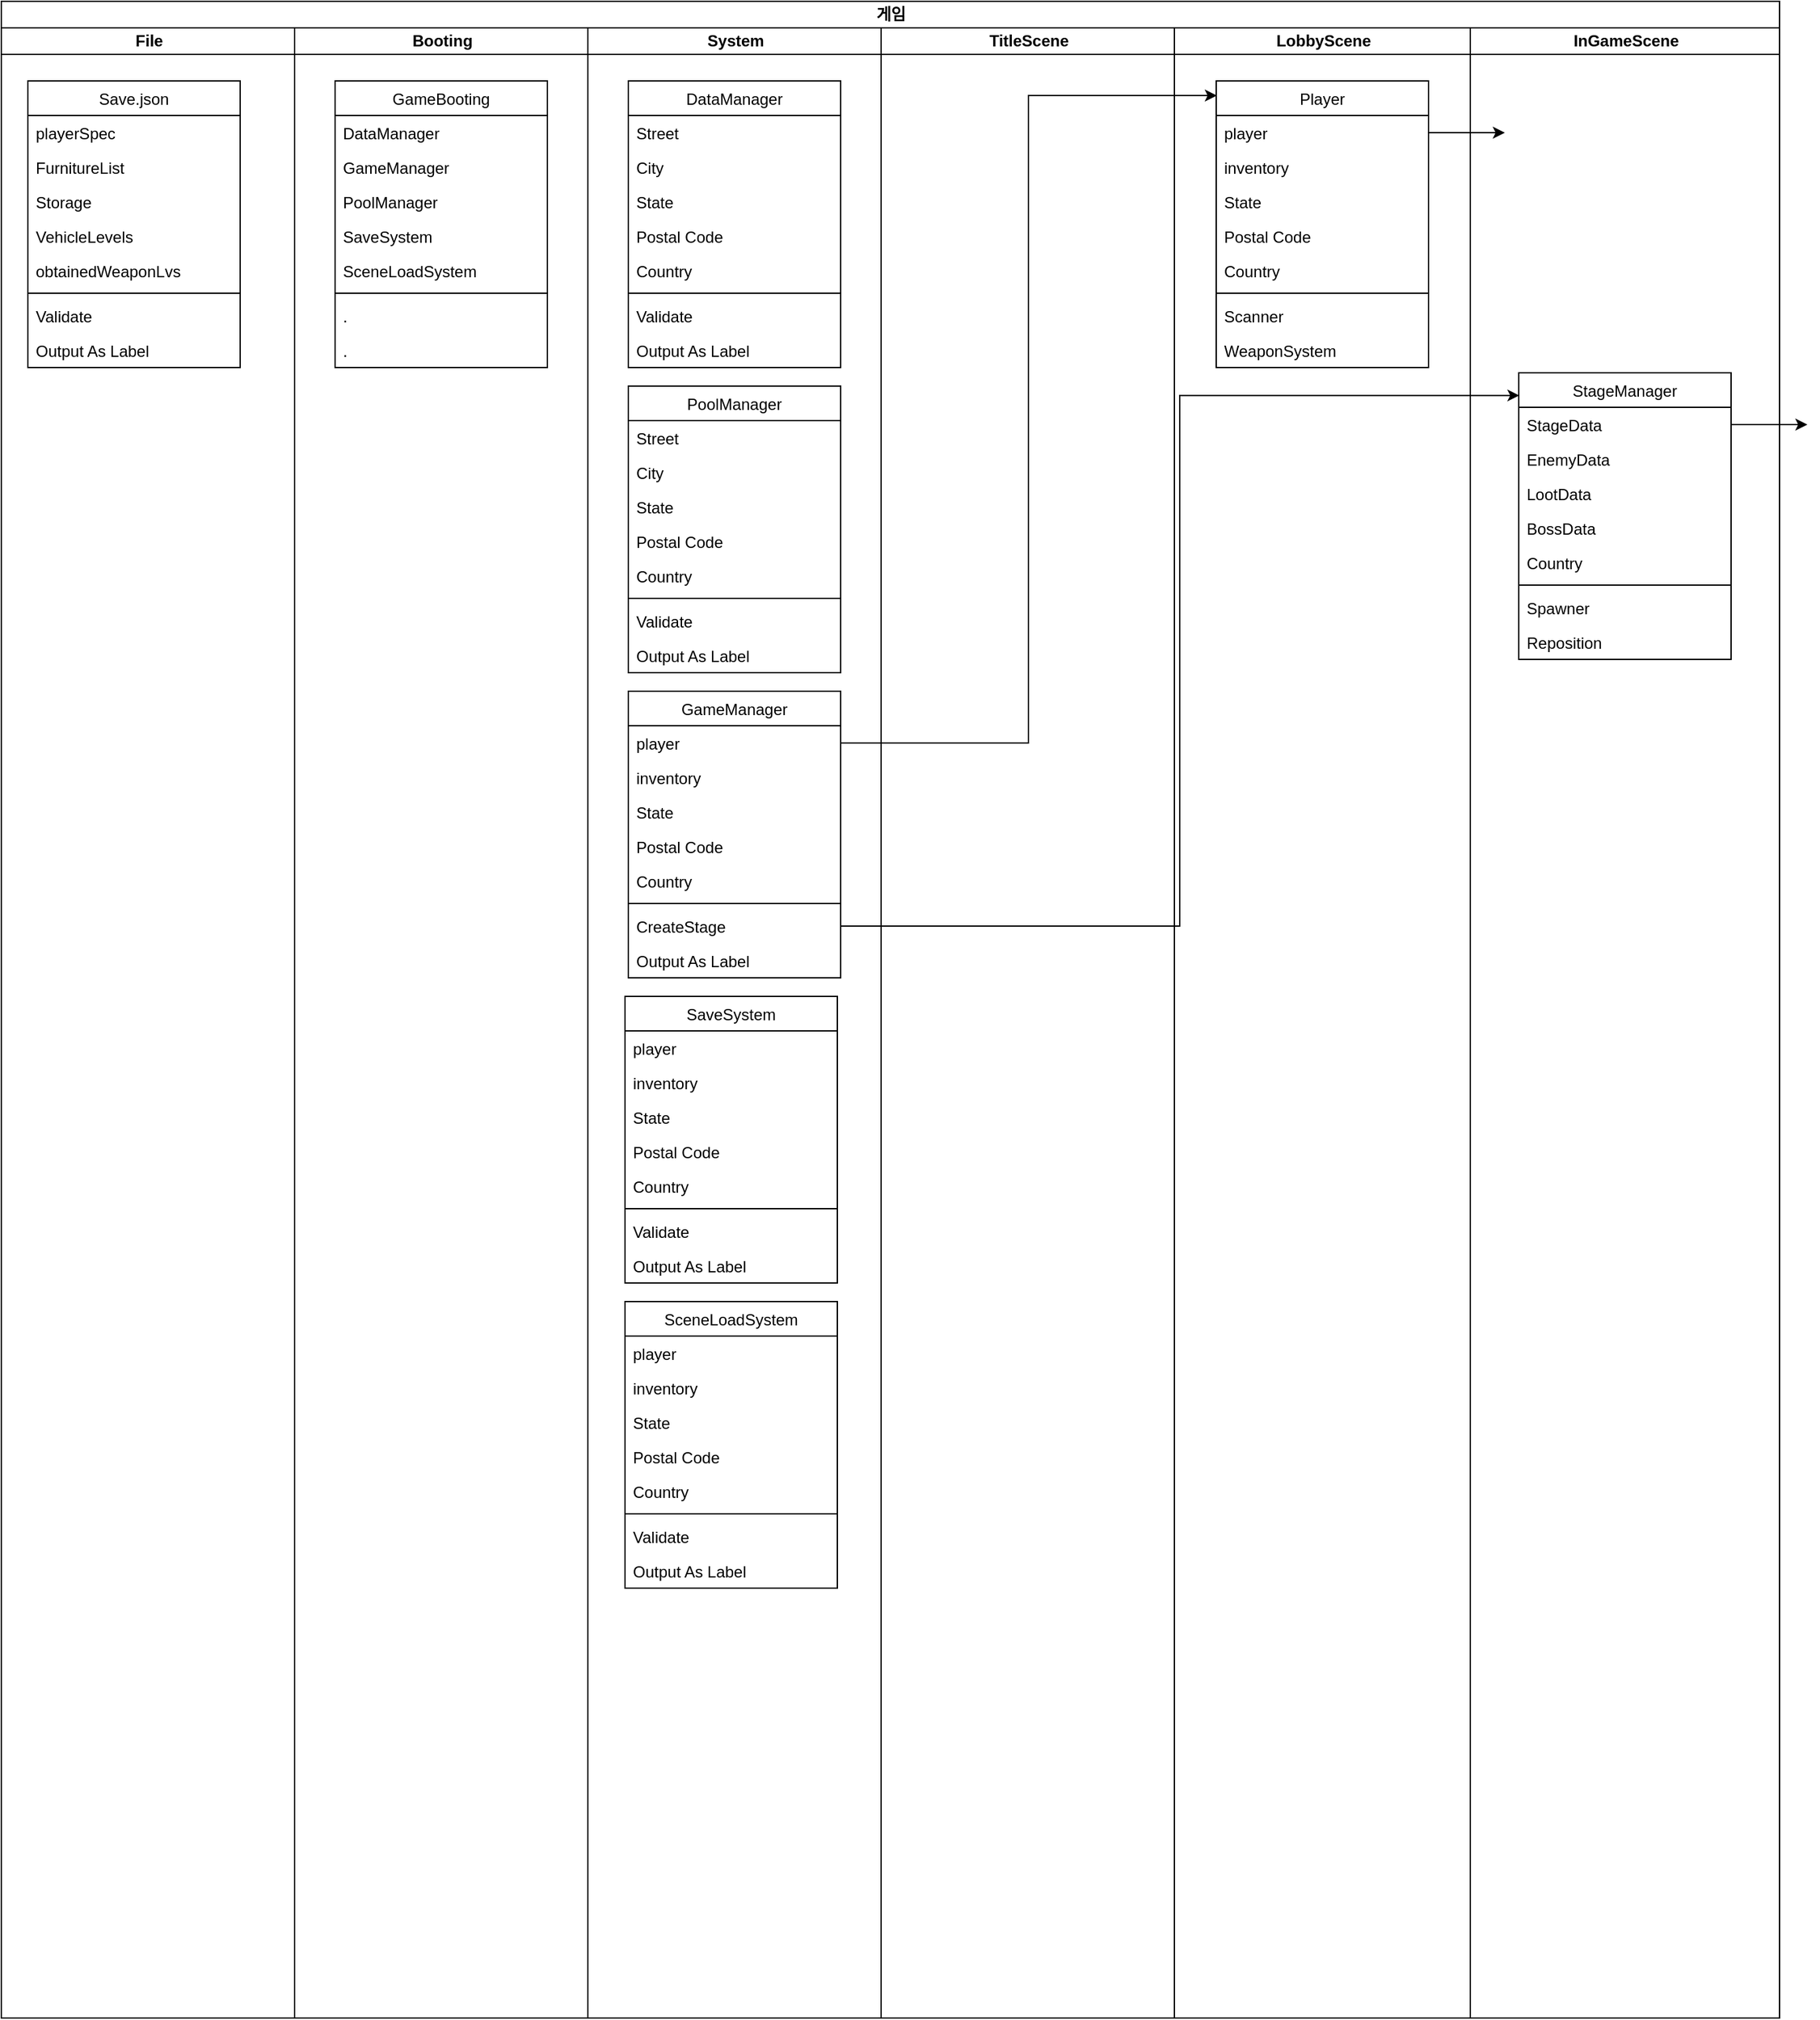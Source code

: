 <mxfile version="24.7.17">
  <diagram id="C5RBs43oDa-KdzZeNtuy" name="Page-1">
    <mxGraphModel dx="1619" dy="1105" grid="1" gridSize="10" guides="1" tooltips="1" connect="1" arrows="1" fold="1" page="1" pageScale="1" pageWidth="827" pageHeight="1169" math="0" shadow="0">
      <root>
        <mxCell id="WIyWlLk6GJQsqaUBKTNV-0" />
        <mxCell id="WIyWlLk6GJQsqaUBKTNV-1" parent="WIyWlLk6GJQsqaUBKTNV-0" />
        <mxCell id="b9hVKw5elzQhcx7nUlML-0" value="게임" style="swimlane;childLayout=stackLayout;resizeParent=1;resizeParentMax=0;startSize=20;html=1;" parent="WIyWlLk6GJQsqaUBKTNV-1" vertex="1">
          <mxGeometry x="-540" width="1340" height="1520" as="geometry" />
        </mxCell>
        <mxCell id="b9hVKw5elzQhcx7nUlML-24" value="File" style="swimlane;startSize=20;html=1;" parent="b9hVKw5elzQhcx7nUlML-0" vertex="1">
          <mxGeometry y="20" width="221" height="1500" as="geometry" />
        </mxCell>
        <mxCell id="b9hVKw5elzQhcx7nUlML-62" value="Booting" style="swimlane;startSize=20;html=1;" parent="b9hVKw5elzQhcx7nUlML-0" vertex="1">
          <mxGeometry x="221" y="20" width="221" height="1500" as="geometry" />
        </mxCell>
        <mxCell id="b9hVKw5elzQhcx7nUlML-53" value="GameBooting" style="swimlane;fontStyle=0;align=center;verticalAlign=top;childLayout=stackLayout;horizontal=1;startSize=26;horizontalStack=0;resizeParent=1;resizeLast=0;collapsible=1;marginBottom=0;rounded=0;shadow=0;strokeWidth=1;" parent="b9hVKw5elzQhcx7nUlML-62" vertex="1">
          <mxGeometry x="30.5" y="40" width="160" height="216" as="geometry">
            <mxRectangle x="550" y="140" width="160" height="26" as="alternateBounds" />
          </mxGeometry>
        </mxCell>
        <mxCell id="b9hVKw5elzQhcx7nUlML-54" value="DataManager" style="text;align=left;verticalAlign=top;spacingLeft=4;spacingRight=4;overflow=hidden;rotatable=0;points=[[0,0.5],[1,0.5]];portConstraint=eastwest;" parent="b9hVKw5elzQhcx7nUlML-53" vertex="1">
          <mxGeometry y="26" width="160" height="26" as="geometry" />
        </mxCell>
        <mxCell id="b9hVKw5elzQhcx7nUlML-55" value="GameManager" style="text;align=left;verticalAlign=top;spacingLeft=4;spacingRight=4;overflow=hidden;rotatable=0;points=[[0,0.5],[1,0.5]];portConstraint=eastwest;rounded=0;shadow=0;html=0;" parent="b9hVKw5elzQhcx7nUlML-53" vertex="1">
          <mxGeometry y="52" width="160" height="26" as="geometry" />
        </mxCell>
        <mxCell id="b9hVKw5elzQhcx7nUlML-58" value="PoolManager" style="text;align=left;verticalAlign=top;spacingLeft=4;spacingRight=4;overflow=hidden;rotatable=0;points=[[0,0.5],[1,0.5]];portConstraint=eastwest;rounded=0;shadow=0;html=0;" parent="b9hVKw5elzQhcx7nUlML-53" vertex="1">
          <mxGeometry y="78" width="160" height="26" as="geometry" />
        </mxCell>
        <mxCell id="b9hVKw5elzQhcx7nUlML-56" value="SaveSystem" style="text;align=left;verticalAlign=top;spacingLeft=4;spacingRight=4;overflow=hidden;rotatable=0;points=[[0,0.5],[1,0.5]];portConstraint=eastwest;rounded=0;shadow=0;html=0;" parent="b9hVKw5elzQhcx7nUlML-53" vertex="1">
          <mxGeometry y="104" width="160" height="26" as="geometry" />
        </mxCell>
        <mxCell id="b9hVKw5elzQhcx7nUlML-57" value="SceneLoadSystem" style="text;align=left;verticalAlign=top;spacingLeft=4;spacingRight=4;overflow=hidden;rotatable=0;points=[[0,0.5],[1,0.5]];portConstraint=eastwest;rounded=0;shadow=0;html=0;" parent="b9hVKw5elzQhcx7nUlML-53" vertex="1">
          <mxGeometry y="130" width="160" height="26" as="geometry" />
        </mxCell>
        <mxCell id="b9hVKw5elzQhcx7nUlML-59" value="" style="line;html=1;strokeWidth=1;align=left;verticalAlign=middle;spacingTop=-1;spacingLeft=3;spacingRight=3;rotatable=0;labelPosition=right;points=[];portConstraint=eastwest;" parent="b9hVKw5elzQhcx7nUlML-53" vertex="1">
          <mxGeometry y="156" width="160" height="8" as="geometry" />
        </mxCell>
        <mxCell id="b9hVKw5elzQhcx7nUlML-60" value="." style="text;align=left;verticalAlign=top;spacingLeft=4;spacingRight=4;overflow=hidden;rotatable=0;points=[[0,0.5],[1,0.5]];portConstraint=eastwest;" parent="b9hVKw5elzQhcx7nUlML-53" vertex="1">
          <mxGeometry y="164" width="160" height="26" as="geometry" />
        </mxCell>
        <mxCell id="b9hVKw5elzQhcx7nUlML-61" value="." style="text;align=left;verticalAlign=top;spacingLeft=4;spacingRight=4;overflow=hidden;rotatable=0;points=[[0,0.5],[1,0.5]];portConstraint=eastwest;" parent="b9hVKw5elzQhcx7nUlML-53" vertex="1">
          <mxGeometry y="190" width="160" height="26" as="geometry" />
        </mxCell>
        <mxCell id="b9hVKw5elzQhcx7nUlML-1" value="System" style="swimlane;startSize=20;html=1;" parent="b9hVKw5elzQhcx7nUlML-0" vertex="1">
          <mxGeometry x="442" y="20" width="221" height="1500" as="geometry" />
        </mxCell>
        <mxCell id="b9hVKw5elzQhcx7nUlML-25" value="DataManager" style="swimlane;fontStyle=0;align=center;verticalAlign=top;childLayout=stackLayout;horizontal=1;startSize=26;horizontalStack=0;resizeParent=1;resizeLast=0;collapsible=1;marginBottom=0;rounded=0;shadow=0;strokeWidth=1;" parent="b9hVKw5elzQhcx7nUlML-1" vertex="1">
          <mxGeometry x="30.5" y="40" width="160" height="216" as="geometry">
            <mxRectangle x="550" y="140" width="160" height="26" as="alternateBounds" />
          </mxGeometry>
        </mxCell>
        <mxCell id="b9hVKw5elzQhcx7nUlML-26" value="Street" style="text;align=left;verticalAlign=top;spacingLeft=4;spacingRight=4;overflow=hidden;rotatable=0;points=[[0,0.5],[1,0.5]];portConstraint=eastwest;" parent="b9hVKw5elzQhcx7nUlML-25" vertex="1">
          <mxGeometry y="26" width="160" height="26" as="geometry" />
        </mxCell>
        <mxCell id="b9hVKw5elzQhcx7nUlML-27" value="City" style="text;align=left;verticalAlign=top;spacingLeft=4;spacingRight=4;overflow=hidden;rotatable=0;points=[[0,0.5],[1,0.5]];portConstraint=eastwest;rounded=0;shadow=0;html=0;" parent="b9hVKw5elzQhcx7nUlML-25" vertex="1">
          <mxGeometry y="52" width="160" height="26" as="geometry" />
        </mxCell>
        <mxCell id="b9hVKw5elzQhcx7nUlML-28" value="State" style="text;align=left;verticalAlign=top;spacingLeft=4;spacingRight=4;overflow=hidden;rotatable=0;points=[[0,0.5],[1,0.5]];portConstraint=eastwest;rounded=0;shadow=0;html=0;" parent="b9hVKw5elzQhcx7nUlML-25" vertex="1">
          <mxGeometry y="78" width="160" height="26" as="geometry" />
        </mxCell>
        <mxCell id="b9hVKw5elzQhcx7nUlML-29" value="Postal Code" style="text;align=left;verticalAlign=top;spacingLeft=4;spacingRight=4;overflow=hidden;rotatable=0;points=[[0,0.5],[1,0.5]];portConstraint=eastwest;rounded=0;shadow=0;html=0;" parent="b9hVKw5elzQhcx7nUlML-25" vertex="1">
          <mxGeometry y="104" width="160" height="26" as="geometry" />
        </mxCell>
        <mxCell id="b9hVKw5elzQhcx7nUlML-30" value="Country" style="text;align=left;verticalAlign=top;spacingLeft=4;spacingRight=4;overflow=hidden;rotatable=0;points=[[0,0.5],[1,0.5]];portConstraint=eastwest;rounded=0;shadow=0;html=0;" parent="b9hVKw5elzQhcx7nUlML-25" vertex="1">
          <mxGeometry y="130" width="160" height="26" as="geometry" />
        </mxCell>
        <mxCell id="b9hVKw5elzQhcx7nUlML-31" value="" style="line;html=1;strokeWidth=1;align=left;verticalAlign=middle;spacingTop=-1;spacingLeft=3;spacingRight=3;rotatable=0;labelPosition=right;points=[];portConstraint=eastwest;" parent="b9hVKw5elzQhcx7nUlML-25" vertex="1">
          <mxGeometry y="156" width="160" height="8" as="geometry" />
        </mxCell>
        <mxCell id="b9hVKw5elzQhcx7nUlML-32" value="Validate" style="text;align=left;verticalAlign=top;spacingLeft=4;spacingRight=4;overflow=hidden;rotatable=0;points=[[0,0.5],[1,0.5]];portConstraint=eastwest;" parent="b9hVKw5elzQhcx7nUlML-25" vertex="1">
          <mxGeometry y="164" width="160" height="26" as="geometry" />
        </mxCell>
        <mxCell id="b9hVKw5elzQhcx7nUlML-33" value="Output As Label" style="text;align=left;verticalAlign=top;spacingLeft=4;spacingRight=4;overflow=hidden;rotatable=0;points=[[0,0.5],[1,0.5]];portConstraint=eastwest;" parent="b9hVKw5elzQhcx7nUlML-25" vertex="1">
          <mxGeometry y="190" width="160" height="26" as="geometry" />
        </mxCell>
        <mxCell id="b9hVKw5elzQhcx7nUlML-35" value="PoolManager" style="swimlane;fontStyle=0;align=center;verticalAlign=top;childLayout=stackLayout;horizontal=1;startSize=26;horizontalStack=0;resizeParent=1;resizeLast=0;collapsible=1;marginBottom=0;rounded=0;shadow=0;strokeWidth=1;" parent="b9hVKw5elzQhcx7nUlML-1" vertex="1">
          <mxGeometry x="30.5" y="270" width="160" height="216" as="geometry">
            <mxRectangle x="550" y="140" width="160" height="26" as="alternateBounds" />
          </mxGeometry>
        </mxCell>
        <mxCell id="b9hVKw5elzQhcx7nUlML-36" value="Street" style="text;align=left;verticalAlign=top;spacingLeft=4;spacingRight=4;overflow=hidden;rotatable=0;points=[[0,0.5],[1,0.5]];portConstraint=eastwest;" parent="b9hVKw5elzQhcx7nUlML-35" vertex="1">
          <mxGeometry y="26" width="160" height="26" as="geometry" />
        </mxCell>
        <mxCell id="b9hVKw5elzQhcx7nUlML-37" value="City" style="text;align=left;verticalAlign=top;spacingLeft=4;spacingRight=4;overflow=hidden;rotatable=0;points=[[0,0.5],[1,0.5]];portConstraint=eastwest;rounded=0;shadow=0;html=0;" parent="b9hVKw5elzQhcx7nUlML-35" vertex="1">
          <mxGeometry y="52" width="160" height="26" as="geometry" />
        </mxCell>
        <mxCell id="b9hVKw5elzQhcx7nUlML-38" value="State" style="text;align=left;verticalAlign=top;spacingLeft=4;spacingRight=4;overflow=hidden;rotatable=0;points=[[0,0.5],[1,0.5]];portConstraint=eastwest;rounded=0;shadow=0;html=0;" parent="b9hVKw5elzQhcx7nUlML-35" vertex="1">
          <mxGeometry y="78" width="160" height="26" as="geometry" />
        </mxCell>
        <mxCell id="b9hVKw5elzQhcx7nUlML-39" value="Postal Code" style="text;align=left;verticalAlign=top;spacingLeft=4;spacingRight=4;overflow=hidden;rotatable=0;points=[[0,0.5],[1,0.5]];portConstraint=eastwest;rounded=0;shadow=0;html=0;" parent="b9hVKw5elzQhcx7nUlML-35" vertex="1">
          <mxGeometry y="104" width="160" height="26" as="geometry" />
        </mxCell>
        <mxCell id="b9hVKw5elzQhcx7nUlML-40" value="Country" style="text;align=left;verticalAlign=top;spacingLeft=4;spacingRight=4;overflow=hidden;rotatable=0;points=[[0,0.5],[1,0.5]];portConstraint=eastwest;rounded=0;shadow=0;html=0;" parent="b9hVKw5elzQhcx7nUlML-35" vertex="1">
          <mxGeometry y="130" width="160" height="26" as="geometry" />
        </mxCell>
        <mxCell id="b9hVKw5elzQhcx7nUlML-41" value="" style="line;html=1;strokeWidth=1;align=left;verticalAlign=middle;spacingTop=-1;spacingLeft=3;spacingRight=3;rotatable=0;labelPosition=right;points=[];portConstraint=eastwest;" parent="b9hVKw5elzQhcx7nUlML-35" vertex="1">
          <mxGeometry y="156" width="160" height="8" as="geometry" />
        </mxCell>
        <mxCell id="b9hVKw5elzQhcx7nUlML-42" value="Validate" style="text;align=left;verticalAlign=top;spacingLeft=4;spacingRight=4;overflow=hidden;rotatable=0;points=[[0,0.5],[1,0.5]];portConstraint=eastwest;" parent="b9hVKw5elzQhcx7nUlML-35" vertex="1">
          <mxGeometry y="164" width="160" height="26" as="geometry" />
        </mxCell>
        <mxCell id="b9hVKw5elzQhcx7nUlML-43" value="Output As Label" style="text;align=left;verticalAlign=top;spacingLeft=4;spacingRight=4;overflow=hidden;rotatable=0;points=[[0,0.5],[1,0.5]];portConstraint=eastwest;" parent="b9hVKw5elzQhcx7nUlML-35" vertex="1">
          <mxGeometry y="190" width="160" height="26" as="geometry" />
        </mxCell>
        <mxCell id="b9hVKw5elzQhcx7nUlML-44" value="GameManager" style="swimlane;fontStyle=0;align=center;verticalAlign=top;childLayout=stackLayout;horizontal=1;startSize=26;horizontalStack=0;resizeParent=1;resizeLast=0;collapsible=1;marginBottom=0;rounded=0;shadow=0;strokeWidth=1;" parent="b9hVKw5elzQhcx7nUlML-1" vertex="1">
          <mxGeometry x="30.5" y="500" width="160" height="216" as="geometry">
            <mxRectangle x="550" y="140" width="160" height="26" as="alternateBounds" />
          </mxGeometry>
        </mxCell>
        <mxCell id="b9hVKw5elzQhcx7nUlML-45" value="player" style="text;align=left;verticalAlign=top;spacingLeft=4;spacingRight=4;overflow=hidden;rotatable=0;points=[[0,0.5],[1,0.5]];portConstraint=eastwest;" parent="b9hVKw5elzQhcx7nUlML-44" vertex="1">
          <mxGeometry y="26" width="160" height="26" as="geometry" />
        </mxCell>
        <mxCell id="b9hVKw5elzQhcx7nUlML-46" value="inventory" style="text;align=left;verticalAlign=top;spacingLeft=4;spacingRight=4;overflow=hidden;rotatable=0;points=[[0,0.5],[1,0.5]];portConstraint=eastwest;rounded=0;shadow=0;html=0;" parent="b9hVKw5elzQhcx7nUlML-44" vertex="1">
          <mxGeometry y="52" width="160" height="26" as="geometry" />
        </mxCell>
        <mxCell id="b9hVKw5elzQhcx7nUlML-47" value="State" style="text;align=left;verticalAlign=top;spacingLeft=4;spacingRight=4;overflow=hidden;rotatable=0;points=[[0,0.5],[1,0.5]];portConstraint=eastwest;rounded=0;shadow=0;html=0;" parent="b9hVKw5elzQhcx7nUlML-44" vertex="1">
          <mxGeometry y="78" width="160" height="26" as="geometry" />
        </mxCell>
        <mxCell id="b9hVKw5elzQhcx7nUlML-48" value="Postal Code" style="text;align=left;verticalAlign=top;spacingLeft=4;spacingRight=4;overflow=hidden;rotatable=0;points=[[0,0.5],[1,0.5]];portConstraint=eastwest;rounded=0;shadow=0;html=0;" parent="b9hVKw5elzQhcx7nUlML-44" vertex="1">
          <mxGeometry y="104" width="160" height="26" as="geometry" />
        </mxCell>
        <mxCell id="b9hVKw5elzQhcx7nUlML-49" value="Country" style="text;align=left;verticalAlign=top;spacingLeft=4;spacingRight=4;overflow=hidden;rotatable=0;points=[[0,0.5],[1,0.5]];portConstraint=eastwest;rounded=0;shadow=0;html=0;" parent="b9hVKw5elzQhcx7nUlML-44" vertex="1">
          <mxGeometry y="130" width="160" height="26" as="geometry" />
        </mxCell>
        <mxCell id="b9hVKw5elzQhcx7nUlML-50" value="" style="line;html=1;strokeWidth=1;align=left;verticalAlign=middle;spacingTop=-1;spacingLeft=3;spacingRight=3;rotatable=0;labelPosition=right;points=[];portConstraint=eastwest;" parent="b9hVKw5elzQhcx7nUlML-44" vertex="1">
          <mxGeometry y="156" width="160" height="8" as="geometry" />
        </mxCell>
        <mxCell id="b9hVKw5elzQhcx7nUlML-51" value="CreateStage" style="text;align=left;verticalAlign=top;spacingLeft=4;spacingRight=4;overflow=hidden;rotatable=0;points=[[0,0.5],[1,0.5]];portConstraint=eastwest;" parent="b9hVKw5elzQhcx7nUlML-44" vertex="1">
          <mxGeometry y="164" width="160" height="26" as="geometry" />
        </mxCell>
        <mxCell id="b9hVKw5elzQhcx7nUlML-52" value="Output As Label" style="text;align=left;verticalAlign=top;spacingLeft=4;spacingRight=4;overflow=hidden;rotatable=0;points=[[0,0.5],[1,0.5]];portConstraint=eastwest;" parent="b9hVKw5elzQhcx7nUlML-44" vertex="1">
          <mxGeometry y="190" width="160" height="26" as="geometry" />
        </mxCell>
        <mxCell id="smFjjYopwCvlwUL1z4RC-10" value="SceneLoadSystem" style="swimlane;fontStyle=0;align=center;verticalAlign=top;childLayout=stackLayout;horizontal=1;startSize=26;horizontalStack=0;resizeParent=1;resizeLast=0;collapsible=1;marginBottom=0;rounded=0;shadow=0;strokeWidth=1;" vertex="1" parent="b9hVKw5elzQhcx7nUlML-1">
          <mxGeometry x="28" y="960" width="160" height="216" as="geometry">
            <mxRectangle x="550" y="140" width="160" height="26" as="alternateBounds" />
          </mxGeometry>
        </mxCell>
        <mxCell id="smFjjYopwCvlwUL1z4RC-11" value="player" style="text;align=left;verticalAlign=top;spacingLeft=4;spacingRight=4;overflow=hidden;rotatable=0;points=[[0,0.5],[1,0.5]];portConstraint=eastwest;" vertex="1" parent="smFjjYopwCvlwUL1z4RC-10">
          <mxGeometry y="26" width="160" height="26" as="geometry" />
        </mxCell>
        <mxCell id="smFjjYopwCvlwUL1z4RC-12" value="inventory" style="text;align=left;verticalAlign=top;spacingLeft=4;spacingRight=4;overflow=hidden;rotatable=0;points=[[0,0.5],[1,0.5]];portConstraint=eastwest;rounded=0;shadow=0;html=0;" vertex="1" parent="smFjjYopwCvlwUL1z4RC-10">
          <mxGeometry y="52" width="160" height="26" as="geometry" />
        </mxCell>
        <mxCell id="smFjjYopwCvlwUL1z4RC-13" value="State" style="text;align=left;verticalAlign=top;spacingLeft=4;spacingRight=4;overflow=hidden;rotatable=0;points=[[0,0.5],[1,0.5]];portConstraint=eastwest;rounded=0;shadow=0;html=0;" vertex="1" parent="smFjjYopwCvlwUL1z4RC-10">
          <mxGeometry y="78" width="160" height="26" as="geometry" />
        </mxCell>
        <mxCell id="smFjjYopwCvlwUL1z4RC-14" value="Postal Code" style="text;align=left;verticalAlign=top;spacingLeft=4;spacingRight=4;overflow=hidden;rotatable=0;points=[[0,0.5],[1,0.5]];portConstraint=eastwest;rounded=0;shadow=0;html=0;" vertex="1" parent="smFjjYopwCvlwUL1z4RC-10">
          <mxGeometry y="104" width="160" height="26" as="geometry" />
        </mxCell>
        <mxCell id="smFjjYopwCvlwUL1z4RC-15" value="Country" style="text;align=left;verticalAlign=top;spacingLeft=4;spacingRight=4;overflow=hidden;rotatable=0;points=[[0,0.5],[1,0.5]];portConstraint=eastwest;rounded=0;shadow=0;html=0;" vertex="1" parent="smFjjYopwCvlwUL1z4RC-10">
          <mxGeometry y="130" width="160" height="26" as="geometry" />
        </mxCell>
        <mxCell id="smFjjYopwCvlwUL1z4RC-16" value="" style="line;html=1;strokeWidth=1;align=left;verticalAlign=middle;spacingTop=-1;spacingLeft=3;spacingRight=3;rotatable=0;labelPosition=right;points=[];portConstraint=eastwest;" vertex="1" parent="smFjjYopwCvlwUL1z4RC-10">
          <mxGeometry y="156" width="160" height="8" as="geometry" />
        </mxCell>
        <mxCell id="smFjjYopwCvlwUL1z4RC-17" value="Validate" style="text;align=left;verticalAlign=top;spacingLeft=4;spacingRight=4;overflow=hidden;rotatable=0;points=[[0,0.5],[1,0.5]];portConstraint=eastwest;" vertex="1" parent="smFjjYopwCvlwUL1z4RC-10">
          <mxGeometry y="164" width="160" height="26" as="geometry" />
        </mxCell>
        <mxCell id="smFjjYopwCvlwUL1z4RC-18" value="Output As Label" style="text;align=left;verticalAlign=top;spacingLeft=4;spacingRight=4;overflow=hidden;rotatable=0;points=[[0,0.5],[1,0.5]];portConstraint=eastwest;" vertex="1" parent="smFjjYopwCvlwUL1z4RC-10">
          <mxGeometry y="190" width="160" height="26" as="geometry" />
        </mxCell>
        <mxCell id="b9hVKw5elzQhcx7nUlML-2" value="TitleScene" style="swimlane;startSize=20;html=1;" parent="b9hVKw5elzQhcx7nUlML-0" vertex="1">
          <mxGeometry x="663" y="20" width="221" height="1500" as="geometry" />
        </mxCell>
        <mxCell id="b9hVKw5elzQhcx7nUlML-3" value="LobbyScene" style="swimlane;startSize=20;html=1;" parent="b9hVKw5elzQhcx7nUlML-0" vertex="1">
          <mxGeometry x="884" y="20" width="223" height="1500" as="geometry" />
        </mxCell>
        <mxCell id="smFjjYopwCvlwUL1z4RC-20" value="Player" style="swimlane;fontStyle=0;align=center;verticalAlign=top;childLayout=stackLayout;horizontal=1;startSize=26;horizontalStack=0;resizeParent=1;resizeLast=0;collapsible=1;marginBottom=0;rounded=0;shadow=0;strokeWidth=1;" vertex="1" parent="b9hVKw5elzQhcx7nUlML-3">
          <mxGeometry x="31.5" y="40" width="160" height="216" as="geometry">
            <mxRectangle x="550" y="140" width="160" height="26" as="alternateBounds" />
          </mxGeometry>
        </mxCell>
        <mxCell id="smFjjYopwCvlwUL1z4RC-21" style="edgeStyle=orthogonalEdgeStyle;rounded=0;orthogonalLoop=1;jettySize=auto;html=1;exitX=1;exitY=0.5;exitDx=0;exitDy=0;" edge="1" parent="smFjjYopwCvlwUL1z4RC-20" source="smFjjYopwCvlwUL1z4RC-22">
          <mxGeometry relative="1" as="geometry">
            <mxPoint x="217.5" y="39" as="targetPoint" />
          </mxGeometry>
        </mxCell>
        <mxCell id="smFjjYopwCvlwUL1z4RC-22" value="player" style="text;align=left;verticalAlign=top;spacingLeft=4;spacingRight=4;overflow=hidden;rotatable=0;points=[[0,0.5],[1,0.5]];portConstraint=eastwest;" vertex="1" parent="smFjjYopwCvlwUL1z4RC-20">
          <mxGeometry y="26" width="160" height="26" as="geometry" />
        </mxCell>
        <mxCell id="smFjjYopwCvlwUL1z4RC-23" value="inventory" style="text;align=left;verticalAlign=top;spacingLeft=4;spacingRight=4;overflow=hidden;rotatable=0;points=[[0,0.5],[1,0.5]];portConstraint=eastwest;rounded=0;shadow=0;html=0;" vertex="1" parent="smFjjYopwCvlwUL1z4RC-20">
          <mxGeometry y="52" width="160" height="26" as="geometry" />
        </mxCell>
        <mxCell id="smFjjYopwCvlwUL1z4RC-24" value="State" style="text;align=left;verticalAlign=top;spacingLeft=4;spacingRight=4;overflow=hidden;rotatable=0;points=[[0,0.5],[1,0.5]];portConstraint=eastwest;rounded=0;shadow=0;html=0;" vertex="1" parent="smFjjYopwCvlwUL1z4RC-20">
          <mxGeometry y="78" width="160" height="26" as="geometry" />
        </mxCell>
        <mxCell id="smFjjYopwCvlwUL1z4RC-25" value="Postal Code" style="text;align=left;verticalAlign=top;spacingLeft=4;spacingRight=4;overflow=hidden;rotatable=0;points=[[0,0.5],[1,0.5]];portConstraint=eastwest;rounded=0;shadow=0;html=0;" vertex="1" parent="smFjjYopwCvlwUL1z4RC-20">
          <mxGeometry y="104" width="160" height="26" as="geometry" />
        </mxCell>
        <mxCell id="smFjjYopwCvlwUL1z4RC-26" value="Country" style="text;align=left;verticalAlign=top;spacingLeft=4;spacingRight=4;overflow=hidden;rotatable=0;points=[[0,0.5],[1,0.5]];portConstraint=eastwest;rounded=0;shadow=0;html=0;" vertex="1" parent="smFjjYopwCvlwUL1z4RC-20">
          <mxGeometry y="130" width="160" height="26" as="geometry" />
        </mxCell>
        <mxCell id="smFjjYopwCvlwUL1z4RC-27" value="" style="line;html=1;strokeWidth=1;align=left;verticalAlign=middle;spacingTop=-1;spacingLeft=3;spacingRight=3;rotatable=0;labelPosition=right;points=[];portConstraint=eastwest;" vertex="1" parent="smFjjYopwCvlwUL1z4RC-20">
          <mxGeometry y="156" width="160" height="8" as="geometry" />
        </mxCell>
        <mxCell id="smFjjYopwCvlwUL1z4RC-28" value="Scanner" style="text;align=left;verticalAlign=top;spacingLeft=4;spacingRight=4;overflow=hidden;rotatable=0;points=[[0,0.5],[1,0.5]];portConstraint=eastwest;" vertex="1" parent="smFjjYopwCvlwUL1z4RC-20">
          <mxGeometry y="164" width="160" height="26" as="geometry" />
        </mxCell>
        <mxCell id="smFjjYopwCvlwUL1z4RC-29" value="WeaponSystem" style="text;align=left;verticalAlign=top;spacingLeft=4;spacingRight=4;overflow=hidden;rotatable=0;points=[[0,0.5],[1,0.5]];portConstraint=eastwest;" vertex="1" parent="smFjjYopwCvlwUL1z4RC-20">
          <mxGeometry y="190" width="160" height="26" as="geometry" />
        </mxCell>
        <mxCell id="b9hVKw5elzQhcx7nUlML-14" value="InGameScene" style="swimlane;startSize=20;html=1;" parent="b9hVKw5elzQhcx7nUlML-0" vertex="1">
          <mxGeometry x="1107" y="20" width="233" height="1500" as="geometry" />
        </mxCell>
        <mxCell id="smFjjYopwCvlwUL1z4RC-30" value="StageManager" style="swimlane;fontStyle=0;align=center;verticalAlign=top;childLayout=stackLayout;horizontal=1;startSize=26;horizontalStack=0;resizeParent=1;resizeLast=0;collapsible=1;marginBottom=0;rounded=0;shadow=0;strokeWidth=1;" vertex="1" parent="b9hVKw5elzQhcx7nUlML-14">
          <mxGeometry x="36.5" y="260" width="160" height="216" as="geometry">
            <mxRectangle x="550" y="140" width="160" height="26" as="alternateBounds" />
          </mxGeometry>
        </mxCell>
        <mxCell id="smFjjYopwCvlwUL1z4RC-31" style="edgeStyle=orthogonalEdgeStyle;rounded=0;orthogonalLoop=1;jettySize=auto;html=1;exitX=1;exitY=0.5;exitDx=0;exitDy=0;" edge="1" parent="smFjjYopwCvlwUL1z4RC-30" source="smFjjYopwCvlwUL1z4RC-32">
          <mxGeometry relative="1" as="geometry">
            <mxPoint x="217.5" y="39" as="targetPoint" />
          </mxGeometry>
        </mxCell>
        <mxCell id="smFjjYopwCvlwUL1z4RC-32" value="StageData" style="text;align=left;verticalAlign=top;spacingLeft=4;spacingRight=4;overflow=hidden;rotatable=0;points=[[0,0.5],[1,0.5]];portConstraint=eastwest;" vertex="1" parent="smFjjYopwCvlwUL1z4RC-30">
          <mxGeometry y="26" width="160" height="26" as="geometry" />
        </mxCell>
        <mxCell id="smFjjYopwCvlwUL1z4RC-33" value="EnemyData" style="text;align=left;verticalAlign=top;spacingLeft=4;spacingRight=4;overflow=hidden;rotatable=0;points=[[0,0.5],[1,0.5]];portConstraint=eastwest;rounded=0;shadow=0;html=0;" vertex="1" parent="smFjjYopwCvlwUL1z4RC-30">
          <mxGeometry y="52" width="160" height="26" as="geometry" />
        </mxCell>
        <mxCell id="smFjjYopwCvlwUL1z4RC-34" value="LootData" style="text;align=left;verticalAlign=top;spacingLeft=4;spacingRight=4;overflow=hidden;rotatable=0;points=[[0,0.5],[1,0.5]];portConstraint=eastwest;rounded=0;shadow=0;html=0;" vertex="1" parent="smFjjYopwCvlwUL1z4RC-30">
          <mxGeometry y="78" width="160" height="26" as="geometry" />
        </mxCell>
        <mxCell id="smFjjYopwCvlwUL1z4RC-35" value="BossData" style="text;align=left;verticalAlign=top;spacingLeft=4;spacingRight=4;overflow=hidden;rotatable=0;points=[[0,0.5],[1,0.5]];portConstraint=eastwest;rounded=0;shadow=0;html=0;" vertex="1" parent="smFjjYopwCvlwUL1z4RC-30">
          <mxGeometry y="104" width="160" height="26" as="geometry" />
        </mxCell>
        <mxCell id="smFjjYopwCvlwUL1z4RC-36" value="Country" style="text;align=left;verticalAlign=top;spacingLeft=4;spacingRight=4;overflow=hidden;rotatable=0;points=[[0,0.5],[1,0.5]];portConstraint=eastwest;rounded=0;shadow=0;html=0;" vertex="1" parent="smFjjYopwCvlwUL1z4RC-30">
          <mxGeometry y="130" width="160" height="26" as="geometry" />
        </mxCell>
        <mxCell id="smFjjYopwCvlwUL1z4RC-37" value="" style="line;html=1;strokeWidth=1;align=left;verticalAlign=middle;spacingTop=-1;spacingLeft=3;spacingRight=3;rotatable=0;labelPosition=right;points=[];portConstraint=eastwest;" vertex="1" parent="smFjjYopwCvlwUL1z4RC-30">
          <mxGeometry y="156" width="160" height="8" as="geometry" />
        </mxCell>
        <mxCell id="smFjjYopwCvlwUL1z4RC-38" value="Spawner" style="text;align=left;verticalAlign=top;spacingLeft=4;spacingRight=4;overflow=hidden;rotatable=0;points=[[0,0.5],[1,0.5]];portConstraint=eastwest;" vertex="1" parent="smFjjYopwCvlwUL1z4RC-30">
          <mxGeometry y="164" width="160" height="26" as="geometry" />
        </mxCell>
        <mxCell id="smFjjYopwCvlwUL1z4RC-39" value="Reposition" style="text;align=left;verticalAlign=top;spacingLeft=4;spacingRight=4;overflow=hidden;rotatable=0;points=[[0,0.5],[1,0.5]];portConstraint=eastwest;" vertex="1" parent="smFjjYopwCvlwUL1z4RC-30">
          <mxGeometry y="190" width="160" height="26" as="geometry" />
        </mxCell>
        <mxCell id="smFjjYopwCvlwUL1z4RC-19" style="edgeStyle=orthogonalEdgeStyle;rounded=0;orthogonalLoop=1;jettySize=auto;html=1;exitX=1;exitY=0.5;exitDx=0;exitDy=0;entryX=0.003;entryY=0.051;entryDx=0;entryDy=0;entryPerimeter=0;" edge="1" parent="b9hVKw5elzQhcx7nUlML-0" source="b9hVKw5elzQhcx7nUlML-45" target="smFjjYopwCvlwUL1z4RC-20">
          <mxGeometry relative="1" as="geometry">
            <mxPoint x="690" y="559" as="targetPoint" />
          </mxGeometry>
        </mxCell>
        <mxCell id="smFjjYopwCvlwUL1z4RC-40" style="edgeStyle=orthogonalEdgeStyle;rounded=0;orthogonalLoop=1;jettySize=auto;html=1;exitX=1;exitY=0.5;exitDx=0;exitDy=0;entryX=0.003;entryY=0.079;entryDx=0;entryDy=0;entryPerimeter=0;" edge="1" parent="b9hVKw5elzQhcx7nUlML-0" source="b9hVKw5elzQhcx7nUlML-51" target="smFjjYopwCvlwUL1z4RC-30">
          <mxGeometry relative="1" as="geometry" />
        </mxCell>
        <mxCell id="b9hVKw5elzQhcx7nUlML-15" value="Save.json" style="swimlane;fontStyle=0;align=center;verticalAlign=top;childLayout=stackLayout;horizontal=1;startSize=26;horizontalStack=0;resizeParent=1;resizeLast=0;collapsible=1;marginBottom=0;rounded=0;shadow=0;strokeWidth=1;" parent="WIyWlLk6GJQsqaUBKTNV-1" vertex="1">
          <mxGeometry x="-520" y="60" width="160" height="216" as="geometry">
            <mxRectangle x="550" y="140" width="160" height="26" as="alternateBounds" />
          </mxGeometry>
        </mxCell>
        <mxCell id="b9hVKw5elzQhcx7nUlML-16" value="playerSpec" style="text;align=left;verticalAlign=top;spacingLeft=4;spacingRight=4;overflow=hidden;rotatable=0;points=[[0,0.5],[1,0.5]];portConstraint=eastwest;" parent="b9hVKw5elzQhcx7nUlML-15" vertex="1">
          <mxGeometry y="26" width="160" height="26" as="geometry" />
        </mxCell>
        <mxCell id="b9hVKw5elzQhcx7nUlML-17" value="FurnitureList" style="text;align=left;verticalAlign=top;spacingLeft=4;spacingRight=4;overflow=hidden;rotatable=0;points=[[0,0.5],[1,0.5]];portConstraint=eastwest;rounded=0;shadow=0;html=0;" parent="b9hVKw5elzQhcx7nUlML-15" vertex="1">
          <mxGeometry y="52" width="160" height="26" as="geometry" />
        </mxCell>
        <mxCell id="b9hVKw5elzQhcx7nUlML-18" value="Storage" style="text;align=left;verticalAlign=top;spacingLeft=4;spacingRight=4;overflow=hidden;rotatable=0;points=[[0,0.5],[1,0.5]];portConstraint=eastwest;rounded=0;shadow=0;html=0;" parent="b9hVKw5elzQhcx7nUlML-15" vertex="1">
          <mxGeometry y="78" width="160" height="26" as="geometry" />
        </mxCell>
        <mxCell id="b9hVKw5elzQhcx7nUlML-19" value="VehicleLevels" style="text;align=left;verticalAlign=top;spacingLeft=4;spacingRight=4;overflow=hidden;rotatable=0;points=[[0,0.5],[1,0.5]];portConstraint=eastwest;rounded=0;shadow=0;html=0;" parent="b9hVKw5elzQhcx7nUlML-15" vertex="1">
          <mxGeometry y="104" width="160" height="26" as="geometry" />
        </mxCell>
        <mxCell id="b9hVKw5elzQhcx7nUlML-20" value="obtainedWeaponLvs" style="text;align=left;verticalAlign=top;spacingLeft=4;spacingRight=4;overflow=hidden;rotatable=0;points=[[0,0.5],[1,0.5]];portConstraint=eastwest;rounded=0;shadow=0;html=0;" parent="b9hVKw5elzQhcx7nUlML-15" vertex="1">
          <mxGeometry y="130" width="160" height="26" as="geometry" />
        </mxCell>
        <mxCell id="b9hVKw5elzQhcx7nUlML-21" value="" style="line;html=1;strokeWidth=1;align=left;verticalAlign=middle;spacingTop=-1;spacingLeft=3;spacingRight=3;rotatable=0;labelPosition=right;points=[];portConstraint=eastwest;" parent="b9hVKw5elzQhcx7nUlML-15" vertex="1">
          <mxGeometry y="156" width="160" height="8" as="geometry" />
        </mxCell>
        <mxCell id="b9hVKw5elzQhcx7nUlML-22" value="Validate" style="text;align=left;verticalAlign=top;spacingLeft=4;spacingRight=4;overflow=hidden;rotatable=0;points=[[0,0.5],[1,0.5]];portConstraint=eastwest;" parent="b9hVKw5elzQhcx7nUlML-15" vertex="1">
          <mxGeometry y="164" width="160" height="26" as="geometry" />
        </mxCell>
        <mxCell id="b9hVKw5elzQhcx7nUlML-23" value="Output As Label" style="text;align=left;verticalAlign=top;spacingLeft=4;spacingRight=4;overflow=hidden;rotatable=0;points=[[0,0.5],[1,0.5]];portConstraint=eastwest;" parent="b9hVKw5elzQhcx7nUlML-15" vertex="1">
          <mxGeometry y="190" width="160" height="26" as="geometry" />
        </mxCell>
        <mxCell id="smFjjYopwCvlwUL1z4RC-1" value="SaveSystem" style="swimlane;fontStyle=0;align=center;verticalAlign=top;childLayout=stackLayout;horizontal=1;startSize=26;horizontalStack=0;resizeParent=1;resizeLast=0;collapsible=1;marginBottom=0;rounded=0;shadow=0;strokeWidth=1;" vertex="1" parent="WIyWlLk6GJQsqaUBKTNV-1">
          <mxGeometry x="-70" y="750" width="160" height="216" as="geometry">
            <mxRectangle x="550" y="140" width="160" height="26" as="alternateBounds" />
          </mxGeometry>
        </mxCell>
        <mxCell id="smFjjYopwCvlwUL1z4RC-2" value="player" style="text;align=left;verticalAlign=top;spacingLeft=4;spacingRight=4;overflow=hidden;rotatable=0;points=[[0,0.5],[1,0.5]];portConstraint=eastwest;" vertex="1" parent="smFjjYopwCvlwUL1z4RC-1">
          <mxGeometry y="26" width="160" height="26" as="geometry" />
        </mxCell>
        <mxCell id="smFjjYopwCvlwUL1z4RC-3" value="inventory" style="text;align=left;verticalAlign=top;spacingLeft=4;spacingRight=4;overflow=hidden;rotatable=0;points=[[0,0.5],[1,0.5]];portConstraint=eastwest;rounded=0;shadow=0;html=0;" vertex="1" parent="smFjjYopwCvlwUL1z4RC-1">
          <mxGeometry y="52" width="160" height="26" as="geometry" />
        </mxCell>
        <mxCell id="smFjjYopwCvlwUL1z4RC-4" value="State" style="text;align=left;verticalAlign=top;spacingLeft=4;spacingRight=4;overflow=hidden;rotatable=0;points=[[0,0.5],[1,0.5]];portConstraint=eastwest;rounded=0;shadow=0;html=0;" vertex="1" parent="smFjjYopwCvlwUL1z4RC-1">
          <mxGeometry y="78" width="160" height="26" as="geometry" />
        </mxCell>
        <mxCell id="smFjjYopwCvlwUL1z4RC-5" value="Postal Code" style="text;align=left;verticalAlign=top;spacingLeft=4;spacingRight=4;overflow=hidden;rotatable=0;points=[[0,0.5],[1,0.5]];portConstraint=eastwest;rounded=0;shadow=0;html=0;" vertex="1" parent="smFjjYopwCvlwUL1z4RC-1">
          <mxGeometry y="104" width="160" height="26" as="geometry" />
        </mxCell>
        <mxCell id="smFjjYopwCvlwUL1z4RC-6" value="Country" style="text;align=left;verticalAlign=top;spacingLeft=4;spacingRight=4;overflow=hidden;rotatable=0;points=[[0,0.5],[1,0.5]];portConstraint=eastwest;rounded=0;shadow=0;html=0;" vertex="1" parent="smFjjYopwCvlwUL1z4RC-1">
          <mxGeometry y="130" width="160" height="26" as="geometry" />
        </mxCell>
        <mxCell id="smFjjYopwCvlwUL1z4RC-7" value="" style="line;html=1;strokeWidth=1;align=left;verticalAlign=middle;spacingTop=-1;spacingLeft=3;spacingRight=3;rotatable=0;labelPosition=right;points=[];portConstraint=eastwest;" vertex="1" parent="smFjjYopwCvlwUL1z4RC-1">
          <mxGeometry y="156" width="160" height="8" as="geometry" />
        </mxCell>
        <mxCell id="smFjjYopwCvlwUL1z4RC-8" value="Validate" style="text;align=left;verticalAlign=top;spacingLeft=4;spacingRight=4;overflow=hidden;rotatable=0;points=[[0,0.5],[1,0.5]];portConstraint=eastwest;" vertex="1" parent="smFjjYopwCvlwUL1z4RC-1">
          <mxGeometry y="164" width="160" height="26" as="geometry" />
        </mxCell>
        <mxCell id="smFjjYopwCvlwUL1z4RC-9" value="Output As Label" style="text;align=left;verticalAlign=top;spacingLeft=4;spacingRight=4;overflow=hidden;rotatable=0;points=[[0,0.5],[1,0.5]];portConstraint=eastwest;" vertex="1" parent="smFjjYopwCvlwUL1z4RC-1">
          <mxGeometry y="190" width="160" height="26" as="geometry" />
        </mxCell>
      </root>
    </mxGraphModel>
  </diagram>
</mxfile>
